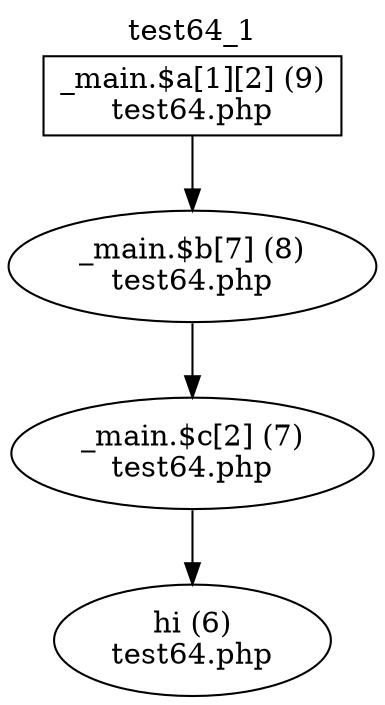 digraph cfg {
  label="test64_1";
  labelloc=t;
  n1 [shape=box, label="_main.$a[1][2] (9)\ntest64.php"];
  n2 [shape=ellipse, label="_main.$b[7] (8)\ntest64.php"];
  n3 [shape=ellipse, label="_main.$c[2] (7)\ntest64.php"];
  n4 [shape=ellipse, label="hi (6)\ntest64.php"];
  n1 -> n2;
  n2 -> n3;
  n3 -> n4;
}
